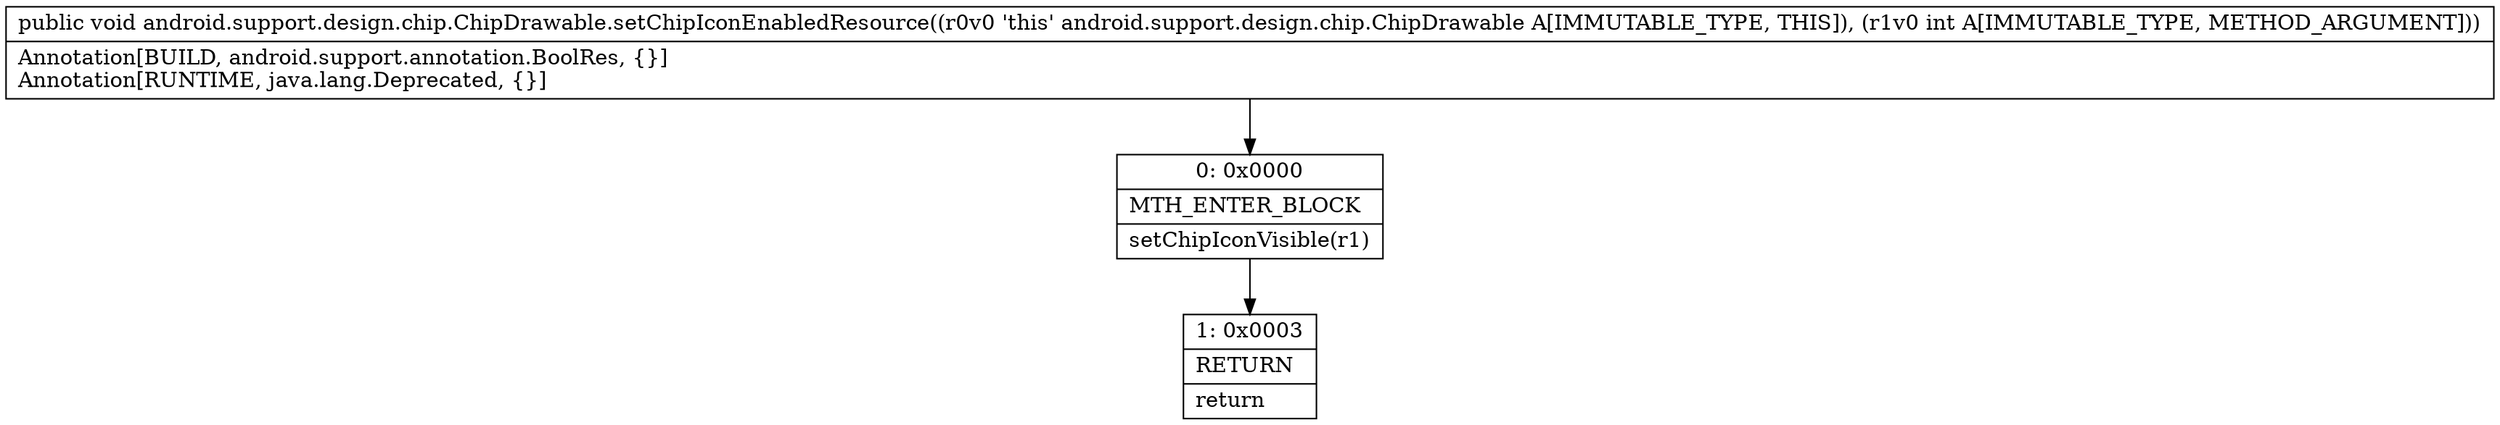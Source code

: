 digraph "CFG forandroid.support.design.chip.ChipDrawable.setChipIconEnabledResource(I)V" {
Node_0 [shape=record,label="{0\:\ 0x0000|MTH_ENTER_BLOCK\l|setChipIconVisible(r1)\l}"];
Node_1 [shape=record,label="{1\:\ 0x0003|RETURN\l|return\l}"];
MethodNode[shape=record,label="{public void android.support.design.chip.ChipDrawable.setChipIconEnabledResource((r0v0 'this' android.support.design.chip.ChipDrawable A[IMMUTABLE_TYPE, THIS]), (r1v0 int A[IMMUTABLE_TYPE, METHOD_ARGUMENT]))  | Annotation[BUILD, android.support.annotation.BoolRes, \{\}]\lAnnotation[RUNTIME, java.lang.Deprecated, \{\}]\l}"];
MethodNode -> Node_0;
Node_0 -> Node_1;
}

